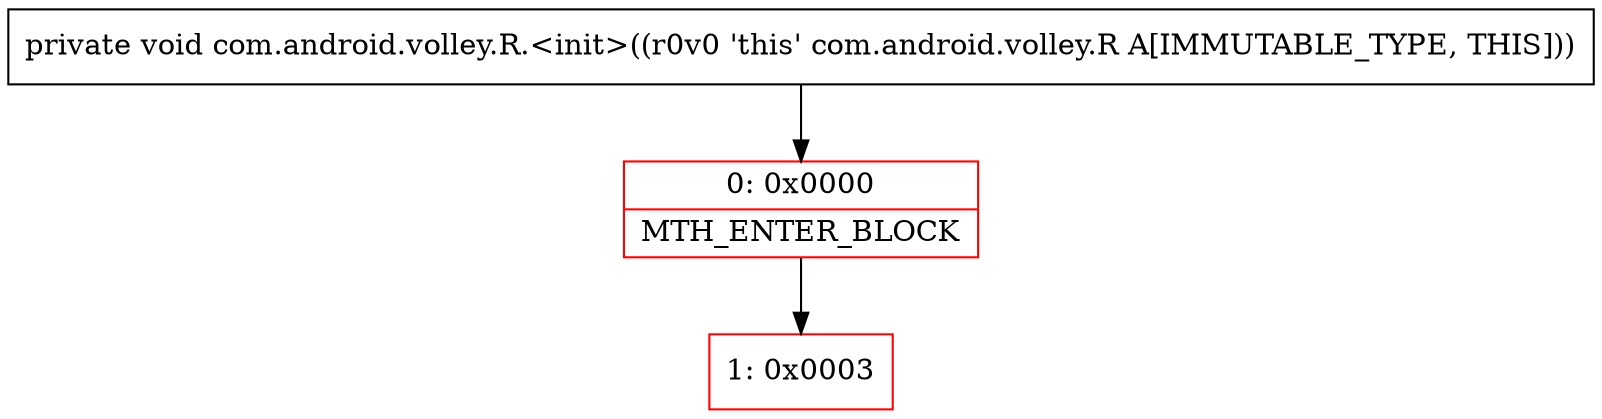 digraph "CFG forcom.android.volley.R.\<init\>()V" {
subgraph cluster_Region_1109475379 {
label = "R(0)";
node [shape=record,color=blue];
}
Node_0 [shape=record,color=red,label="{0\:\ 0x0000|MTH_ENTER_BLOCK\l}"];
Node_1 [shape=record,color=red,label="{1\:\ 0x0003}"];
MethodNode[shape=record,label="{private void com.android.volley.R.\<init\>((r0v0 'this' com.android.volley.R A[IMMUTABLE_TYPE, THIS])) }"];
MethodNode -> Node_0;
Node_0 -> Node_1;
}

